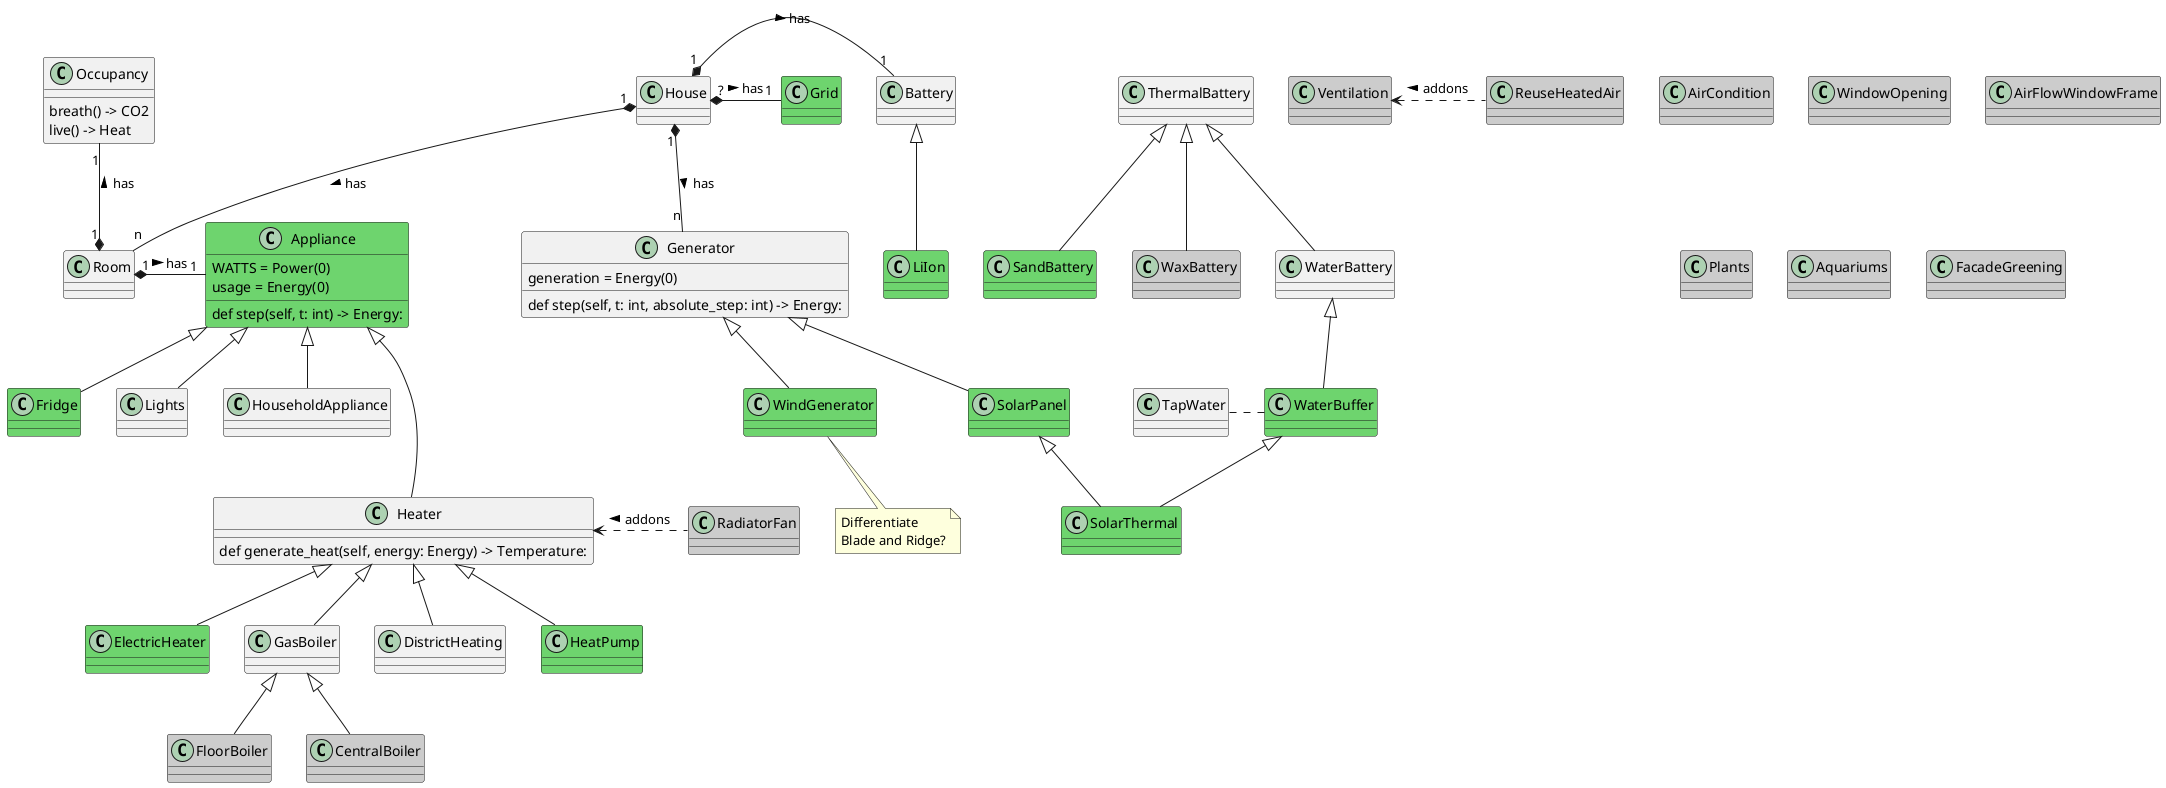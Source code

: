 @startuml

class TapWater
class WaterBuffer #6ED46E
TapWater . WaterBuffer
WaterBattery <|-- WaterBuffer

class Room
class Heater
class Grid #6ED46E

class Battery
class LiIon #6ED46E
Battery <|-- LiIon

House "1" *- "1" Battery : has >
House "?" *- "1" Grid : has >
House "1" *-- "n" Generator : has >

House "1" *-- "n" Room : has >
Room "1" *- "1" Appliance : has >

class Appliance #6ED46E {
{field} WATTS = Power(0)
{field} usage = Energy(0)
{method} def step(self, t: int) -> Energy:
}
class Fridge #6ED46E
Appliance <|-- Lights
Appliance <|-- Fridge
Appliance <|-- HouseholdAppliance

Appliance <|--- Heater

class Heater {
def generate_heat(self, energy: Energy) -> Temperature:
}
class ElectricHeater #6ED46E
class GasBoiler
class FloorBoiler #CCCCCC
class CentralBoiler #CCCCCC
class DistrictHeating
class HeatPump #6ED46E
Heater <|-- ElectricHeater
Heater <|-- GasBoiler
GasBoiler <|-- FloorBoiler
GasBoiler <|-- CentralBoiler
Heater <|-- DistrictHeating
Heater <|-- HeatPump

class Generator {
{field} generation = Energy(0)
def step(self, t: int, absolute_step: int) -> Energy:
}
class SolarPanel #6ED46E
class SolarThermal #6ED46E
class WindGenerator #6ED46E
Generator <|-- SolarPanel
Generator <|-- WindGenerator
SolarPanel <|-- SolarThermal
WaterBuffer <|-- SolarThermal

note bottom of WindGenerator
Differentiate
Blade and Ridge?
end note

class ThermalBattery
class SandBattery #6ED46E
class WaterBattery
class WaxBattery #CCCCCC
ThermalBattery <|-- SandBattery
ThermalBattery <|-- WaterBattery
ThermalBattery <|-- WaxBattery

class RadiatorFan #CCCCCC
Heater <. RadiatorFan : addons <
class AirCondition #CCCCCC
class Ventilation #CCCCCC
class WindowOpening #CCCCCC
class AirFlowWindowFrame #CCCCCC
class Plants #CCCCCC
class Aquariums #CCCCCC
class FacadeGreening #CCCCCC
class ReuseHeatedAir #CCCCCC
Ventilation <. ReuseHeatedAir : addons <

class Occupancy {
breath() -> CO2
live() -> Heat
}

Occupancy "1" --* "1" Room : < has
@enduml
